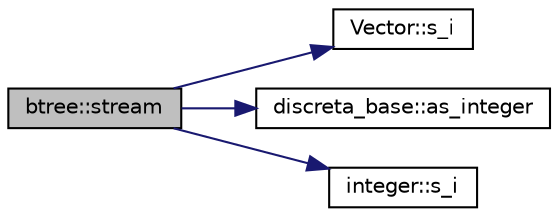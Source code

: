 digraph "btree::stream"
{
  edge [fontname="Helvetica",fontsize="10",labelfontname="Helvetica",labelfontsize="10"];
  node [fontname="Helvetica",fontsize="10",shape=record];
  rankdir="LR";
  Node4628 [label="btree::stream",height=0.2,width=0.4,color="black", fillcolor="grey75", style="filled", fontcolor="black"];
  Node4628 -> Node4629 [color="midnightblue",fontsize="10",style="solid",fontname="Helvetica"];
  Node4629 [label="Vector::s_i",height=0.2,width=0.4,color="black", fillcolor="white", style="filled",URL="$d5/db2/class_vector.html#a1c4fe1752523df8119f70dd550244871"];
  Node4628 -> Node4630 [color="midnightblue",fontsize="10",style="solid",fontname="Helvetica"];
  Node4630 [label="discreta_base::as_integer",height=0.2,width=0.4,color="black", fillcolor="white", style="filled",URL="$d7/d71/classdiscreta__base.html#a00d7691eaf874fd283d942692fe8dd26"];
  Node4628 -> Node4631 [color="midnightblue",fontsize="10",style="solid",fontname="Helvetica"];
  Node4631 [label="integer::s_i",height=0.2,width=0.4,color="black", fillcolor="white", style="filled",URL="$d0/de5/classinteger.html#adf28e9f94d4c844adaa950deeb80b904"];
}
